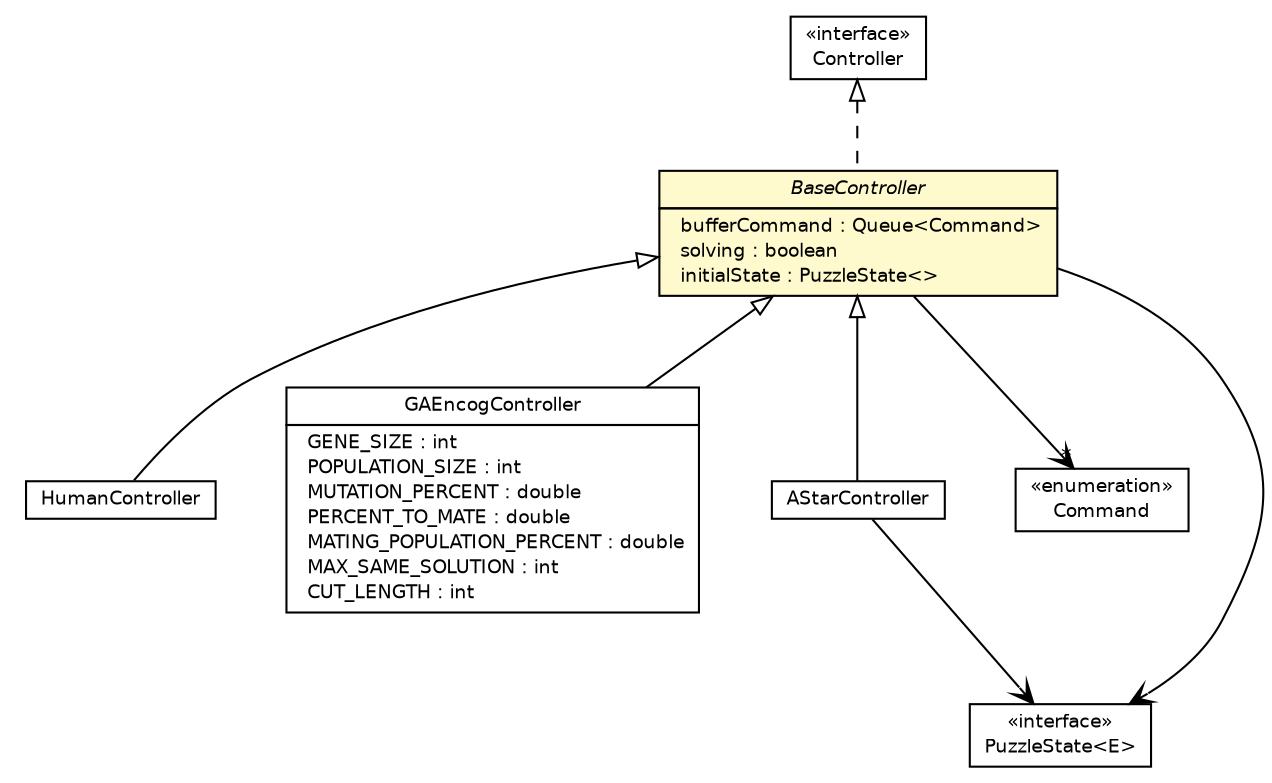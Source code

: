 #!/usr/local/bin/dot
#
# Class diagram 
# Generated by UmlGraph version 4.6 (http://www.spinellis.gr/sw/umlgraph)
#

digraph G {
	edge [fontname="Helvetica",fontsize=10,labelfontname="Helvetica",labelfontsize=10];
	node [fontname="Helvetica",fontsize=10,shape=plaintext];
	// com.googlecode.npuzzle.controller.BaseController
	c229 [label=<<table border="0" cellborder="1" cellspacing="0" cellpadding="2" port="p" bgcolor="lemonChiffon" href="./BaseController.html">
		<tr><td><table border="0" cellspacing="0" cellpadding="1">
			<tr><td><font face="Helvetica-Oblique"> BaseController </font></td></tr>
		</table></td></tr>
		<tr><td><table border="0" cellspacing="0" cellpadding="1">
			<tr><td align="left">  bufferCommand : Queue&lt;Command&gt; </td></tr>
			<tr><td align="left">  solving : boolean </td></tr>
			<tr><td align="left">  initialState : PuzzleState&lt;&gt; </td></tr>
		</table></td></tr>
		</table>>, fontname="Helvetica", fontcolor="black", fontsize=9.0];
	// com.googlecode.npuzzle.controller.HumanController
	c233 [label=<<table border="0" cellborder="1" cellspacing="0" cellpadding="2" port="p" href="./HumanController.html">
		<tr><td><table border="0" cellspacing="0" cellpadding="1">
			<tr><td> HumanController </td></tr>
		</table></td></tr>
		</table>>, fontname="Helvetica", fontcolor="black", fontsize=9.0];
	// com.googlecode.npuzzle.controller.Controller
	c234 [label=<<table border="0" cellborder="1" cellspacing="0" cellpadding="2" port="p" href="./Controller.html">
		<tr><td><table border="0" cellspacing="0" cellpadding="1">
			<tr><td> &laquo;interface&raquo; </td></tr>
			<tr><td> Controller </td></tr>
		</table></td></tr>
		</table>>, fontname="Helvetica", fontcolor="black", fontsize=9.0];
	// com.googlecode.npuzzle.controller.GAEncogController
	c236 [label=<<table border="0" cellborder="1" cellspacing="0" cellpadding="2" port="p" href="./GAEncogController.html">
		<tr><td><table border="0" cellspacing="0" cellpadding="1">
			<tr><td> GAEncogController </td></tr>
		</table></td></tr>
		<tr><td><table border="0" cellspacing="0" cellpadding="1">
			<tr><td align="left">  GENE_SIZE : int </td></tr>
			<tr><td align="left">  POPULATION_SIZE : int </td></tr>
			<tr><td align="left">  MUTATION_PERCENT : double </td></tr>
			<tr><td align="left">  PERCENT_TO_MATE : double </td></tr>
			<tr><td align="left">  MATING_POPULATION_PERCENT : double </td></tr>
			<tr><td align="left">  MAX_SAME_SOLUTION : int </td></tr>
			<tr><td align="left">  CUT_LENGTH : int </td></tr>
		</table></td></tr>
		</table>>, fontname="Helvetica", fontcolor="black", fontsize=9.0];
	// com.googlecode.npuzzle.controller.AStarController
	c238 [label=<<table border="0" cellborder="1" cellspacing="0" cellpadding="2" port="p" href="./AStarController.html">
		<tr><td><table border="0" cellspacing="0" cellpadding="1">
			<tr><td> AStarController </td></tr>
		</table></td></tr>
		</table>>, fontname="Helvetica", fontcolor="black", fontsize=9.0];
	// com.googlecode.npuzzle.logic.Command
	c239 [label=<<table border="0" cellborder="1" cellspacing="0" cellpadding="2" port="p" href="../logic/Command.html">
		<tr><td><table border="0" cellspacing="0" cellpadding="1">
			<tr><td> &laquo;enumeration&raquo; </td></tr>
			<tr><td> Command </td></tr>
		</table></td></tr>
		</table>>, fontname="Helvetica", fontcolor="black", fontsize=9.0];
	// com.googlecode.npuzzle.logic.PuzzleState<E>
	c246 [label=<<table border="0" cellborder="1" cellspacing="0" cellpadding="2" port="p" href="../logic/PuzzleState.html">
		<tr><td><table border="0" cellspacing="0" cellpadding="1">
			<tr><td> &laquo;interface&raquo; </td></tr>
			<tr><td> PuzzleState&lt;E&gt; </td></tr>
		</table></td></tr>
		</table>>, fontname="Helvetica", fontcolor="black", fontsize=9.0];
	//com.googlecode.npuzzle.controller.BaseController implements com.googlecode.npuzzle.controller.Controller
	c234:p -> c229:p [dir=back,arrowtail=empty,style=dashed];
	//com.googlecode.npuzzle.controller.HumanController extends com.googlecode.npuzzle.controller.BaseController
	c229:p -> c233:p [dir=back,arrowtail=empty];
	//com.googlecode.npuzzle.controller.GAEncogController extends com.googlecode.npuzzle.controller.BaseController
	c229:p -> c236:p [dir=back,arrowtail=empty];
	//com.googlecode.npuzzle.controller.AStarController extends com.googlecode.npuzzle.controller.BaseController
	c229:p -> c238:p [dir=back,arrowtail=empty];
	// com.googlecode.npuzzle.controller.BaseController NAVASSOC com.googlecode.npuzzle.logic.Command
	c229:p -> c239:p [taillabel="", label="", headlabel="*", fontname="Helvetica", fontcolor="black", fontsize=10.0, color="black", arrowhead=open];
	// com.googlecode.npuzzle.controller.BaseController NAVASSOC com.googlecode.npuzzle.logic.PuzzleState<E>
	c229:p -> c246:p [taillabel="", label="", headlabel="", fontname="Helvetica", fontcolor="black", fontsize=10.0, color="black", arrowhead=open];
	// com.googlecode.npuzzle.controller.AStarController NAVASSOC com.googlecode.npuzzle.logic.PuzzleState<E>
	c238:p -> c246:p [taillabel="", label="", headlabel="", fontname="Helvetica", fontcolor="black", fontsize=10.0, color="black", arrowhead=open];
}

